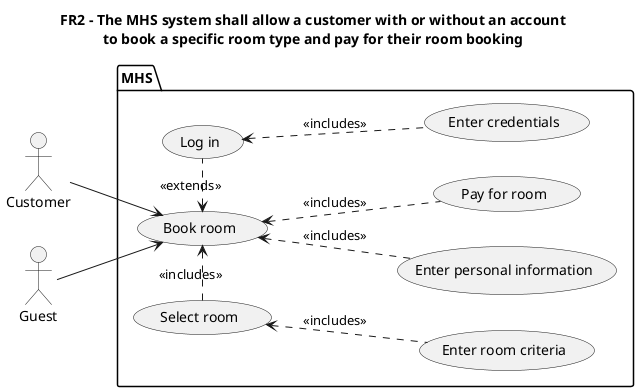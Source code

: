 @startuml CustomerUC
title
FR2 - The MHS system shall allow a customer with or without an account
to book a specific room type and pay for their room booking
end title

left to right direction

'Actor
:Customer: as customer
:Guest: as guest

'Use cases
package MHS {
    (Book room) as UC1
    (Select room) as UC2
    (Pay for room) as UC3
    (Enter personal information) as UC4
    (Log in) as UC5
    (Enter credentials) as UC6
    (Enter room criteria) as UC7
}

'Associations
customer --> UC1
UC2 -right.> UC1: <<includes>>
UC3 -up.> UC1: <<includes>>
guest --> UC1
UC4 -up.> UC1: <<includes>>
UC5 -left.> UC1: <<extends>>
UC6 -up.> UC5: <<includes>>
UC7 -up.> UC2: <<includes>>

@enduml